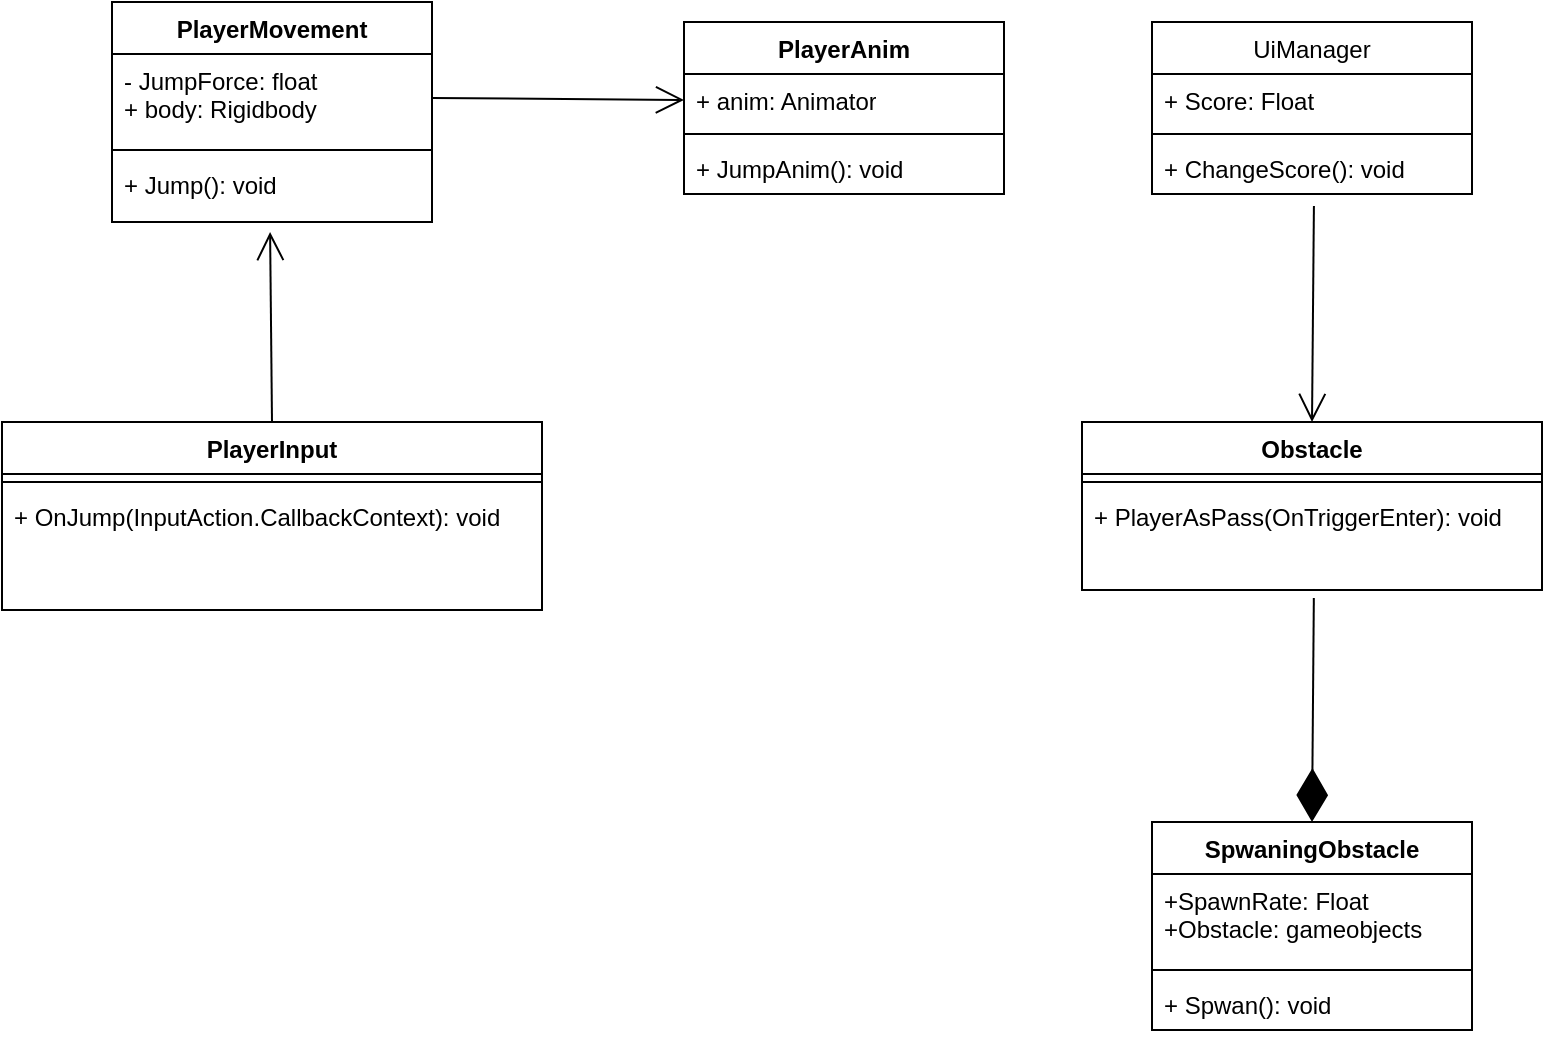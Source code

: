<mxfile version="22.1.21" type="github">
  <diagram name="Page-1" id="wdmLY_26P9f-C1_KY3Lz">
    <mxGraphModel dx="1434" dy="794" grid="1" gridSize="10" guides="1" tooltips="1" connect="1" arrows="1" fold="1" page="1" pageScale="1" pageWidth="827" pageHeight="1169" math="0" shadow="0">
      <root>
        <mxCell id="0" />
        <mxCell id="1" parent="0" />
        <mxCell id="X7963S4kCYDM1sW808jM-11" value="PlayerMovement" style="swimlane;fontStyle=1;align=center;verticalAlign=top;childLayout=stackLayout;horizontal=1;startSize=26;horizontalStack=0;resizeParent=1;resizeParentMax=0;resizeLast=0;collapsible=1;marginBottom=0;whiteSpace=wrap;html=1;" parent="1" vertex="1">
          <mxGeometry x="155" y="220" width="160" height="110" as="geometry" />
        </mxCell>
        <mxCell id="X7963S4kCYDM1sW808jM-12" value="- JumpForce: float&lt;br&gt;+ body: Rigidbody&lt;br&gt;" style="text;strokeColor=none;fillColor=none;align=left;verticalAlign=top;spacingLeft=4;spacingRight=4;overflow=hidden;rotatable=0;points=[[0,0.5],[1,0.5]];portConstraint=eastwest;whiteSpace=wrap;html=1;" parent="X7963S4kCYDM1sW808jM-11" vertex="1">
          <mxGeometry y="26" width="160" height="44" as="geometry" />
        </mxCell>
        <mxCell id="X7963S4kCYDM1sW808jM-13" value="" style="line;strokeWidth=1;fillColor=none;align=left;verticalAlign=middle;spacingTop=-1;spacingLeft=3;spacingRight=3;rotatable=0;labelPosition=right;points=[];portConstraint=eastwest;strokeColor=inherit;" parent="X7963S4kCYDM1sW808jM-11" vertex="1">
          <mxGeometry y="70" width="160" height="8" as="geometry" />
        </mxCell>
        <mxCell id="X7963S4kCYDM1sW808jM-14" value="+ Jump(): void" style="text;strokeColor=none;fillColor=none;align=left;verticalAlign=top;spacingLeft=4;spacingRight=4;overflow=hidden;rotatable=0;points=[[0,0.5],[1,0.5]];portConstraint=eastwest;whiteSpace=wrap;html=1;" parent="X7963S4kCYDM1sW808jM-11" vertex="1">
          <mxGeometry y="78" width="160" height="32" as="geometry" />
        </mxCell>
        <mxCell id="X7963S4kCYDM1sW808jM-21" value="PlayerAnim" style="swimlane;fontStyle=1;align=center;verticalAlign=top;childLayout=stackLayout;horizontal=1;startSize=26;horizontalStack=0;resizeParent=1;resizeParentMax=0;resizeLast=0;collapsible=1;marginBottom=0;whiteSpace=wrap;html=1;" parent="1" vertex="1">
          <mxGeometry x="441" y="230" width="160" height="86" as="geometry" />
        </mxCell>
        <mxCell id="X7963S4kCYDM1sW808jM-22" value="+ anim: Animator" style="text;strokeColor=none;fillColor=none;align=left;verticalAlign=top;spacingLeft=4;spacingRight=4;overflow=hidden;rotatable=0;points=[[0,0.5],[1,0.5]];portConstraint=eastwest;whiteSpace=wrap;html=1;" parent="X7963S4kCYDM1sW808jM-21" vertex="1">
          <mxGeometry y="26" width="160" height="26" as="geometry" />
        </mxCell>
        <mxCell id="X7963S4kCYDM1sW808jM-23" value="" style="line;strokeWidth=1;fillColor=none;align=left;verticalAlign=middle;spacingTop=-1;spacingLeft=3;spacingRight=3;rotatable=0;labelPosition=right;points=[];portConstraint=eastwest;strokeColor=inherit;" parent="X7963S4kCYDM1sW808jM-21" vertex="1">
          <mxGeometry y="52" width="160" height="8" as="geometry" />
        </mxCell>
        <mxCell id="X7963S4kCYDM1sW808jM-24" value="+ JumpAnim(): void" style="text;strokeColor=none;fillColor=none;align=left;verticalAlign=top;spacingLeft=4;spacingRight=4;overflow=hidden;rotatable=0;points=[[0,0.5],[1,0.5]];portConstraint=eastwest;whiteSpace=wrap;html=1;" parent="X7963S4kCYDM1sW808jM-21" vertex="1">
          <mxGeometry y="60" width="160" height="26" as="geometry" />
        </mxCell>
        <mxCell id="X7963S4kCYDM1sW808jM-25" value="PlayerInput" style="swimlane;fontStyle=1;align=center;verticalAlign=top;childLayout=stackLayout;horizontal=1;startSize=26;horizontalStack=0;resizeParent=1;resizeParentMax=0;resizeLast=0;collapsible=1;marginBottom=0;whiteSpace=wrap;html=1;" parent="1" vertex="1">
          <mxGeometry x="100" y="430" width="270" height="94" as="geometry" />
        </mxCell>
        <mxCell id="X7963S4kCYDM1sW808jM-27" value="" style="line;strokeWidth=1;fillColor=none;align=left;verticalAlign=middle;spacingTop=-1;spacingLeft=3;spacingRight=3;rotatable=0;labelPosition=right;points=[];portConstraint=eastwest;strokeColor=inherit;" parent="X7963S4kCYDM1sW808jM-25" vertex="1">
          <mxGeometry y="26" width="270" height="8" as="geometry" />
        </mxCell>
        <mxCell id="X7963S4kCYDM1sW808jM-28" value="+ OnJump(InputAction.CallbackContext): void" style="text;strokeColor=none;fillColor=none;align=left;verticalAlign=top;spacingLeft=4;spacingRight=4;overflow=hidden;rotatable=0;points=[[0,0.5],[1,0.5]];portConstraint=eastwest;whiteSpace=wrap;html=1;" parent="X7963S4kCYDM1sW808jM-25" vertex="1">
          <mxGeometry y="34" width="270" height="60" as="geometry" />
        </mxCell>
        <mxCell id="AytFjlPxujWpWhktH3bS-1" value="" style="endArrow=open;endFill=1;endSize=12;html=1;rounded=0;entryX=0.494;entryY=1.156;entryDx=0;entryDy=0;entryPerimeter=0;exitX=0.5;exitY=0;exitDx=0;exitDy=0;" edge="1" parent="1" source="X7963S4kCYDM1sW808jM-25" target="X7963S4kCYDM1sW808jM-14">
          <mxGeometry width="160" relative="1" as="geometry">
            <mxPoint x="291" y="390" as="sourcePoint" />
            <mxPoint x="451" y="390" as="targetPoint" />
          </mxGeometry>
        </mxCell>
        <mxCell id="AytFjlPxujWpWhktH3bS-2" value="" style="endArrow=open;endFill=1;endSize=12;html=1;rounded=0;exitX=1;exitY=0.5;exitDx=0;exitDy=0;entryX=0;entryY=0.5;entryDx=0;entryDy=0;" edge="1" parent="1" source="X7963S4kCYDM1sW808jM-12" target="X7963S4kCYDM1sW808jM-22">
          <mxGeometry width="160" relative="1" as="geometry">
            <mxPoint x="321" y="380" as="sourcePoint" />
            <mxPoint x="481" y="380" as="targetPoint" />
          </mxGeometry>
        </mxCell>
        <mxCell id="AytFjlPxujWpWhktH3bS-3" value="UiManager" style="swimlane;fontStyle=0;align=center;verticalAlign=top;childLayout=stackLayout;horizontal=1;startSize=26;horizontalStack=0;resizeParent=1;resizeParentMax=0;resizeLast=0;collapsible=1;marginBottom=0;whiteSpace=wrap;html=1;" vertex="1" parent="1">
          <mxGeometry x="675" y="230" width="160" height="86" as="geometry" />
        </mxCell>
        <mxCell id="AytFjlPxujWpWhktH3bS-4" value="+ Score: Float" style="text;strokeColor=none;fillColor=none;align=left;verticalAlign=top;spacingLeft=4;spacingRight=4;overflow=hidden;rotatable=0;points=[[0,0.5],[1,0.5]];portConstraint=eastwest;whiteSpace=wrap;html=1;fontStyle=0" vertex="1" parent="AytFjlPxujWpWhktH3bS-3">
          <mxGeometry y="26" width="160" height="26" as="geometry" />
        </mxCell>
        <mxCell id="AytFjlPxujWpWhktH3bS-5" value="" style="line;strokeWidth=1;fillColor=none;align=left;verticalAlign=middle;spacingTop=-1;spacingLeft=3;spacingRight=3;rotatable=0;labelPosition=right;points=[];portConstraint=eastwest;strokeColor=inherit;fontStyle=0" vertex="1" parent="AytFjlPxujWpWhktH3bS-3">
          <mxGeometry y="52" width="160" height="8" as="geometry" />
        </mxCell>
        <mxCell id="AytFjlPxujWpWhktH3bS-6" value="+ ChangeScore(): void" style="text;strokeColor=none;fillColor=none;align=left;verticalAlign=top;spacingLeft=4;spacingRight=4;overflow=hidden;rotatable=0;points=[[0,0.5],[1,0.5]];portConstraint=eastwest;whiteSpace=wrap;html=1;fontStyle=0" vertex="1" parent="AytFjlPxujWpWhktH3bS-3">
          <mxGeometry y="60" width="160" height="26" as="geometry" />
        </mxCell>
        <mxCell id="AytFjlPxujWpWhktH3bS-7" value="Obstacle" style="swimlane;fontStyle=1;align=center;verticalAlign=top;childLayout=stackLayout;horizontal=1;startSize=26;horizontalStack=0;resizeParent=1;resizeParentMax=0;resizeLast=0;collapsible=1;marginBottom=0;whiteSpace=wrap;html=1;" vertex="1" parent="1">
          <mxGeometry x="640" y="430" width="230" height="84" as="geometry" />
        </mxCell>
        <mxCell id="AytFjlPxujWpWhktH3bS-9" value="" style="line;strokeWidth=1;fillColor=none;align=left;verticalAlign=middle;spacingTop=-1;spacingLeft=3;spacingRight=3;rotatable=0;labelPosition=right;points=[];portConstraint=eastwest;strokeColor=inherit;" vertex="1" parent="AytFjlPxujWpWhktH3bS-7">
          <mxGeometry y="26" width="230" height="8" as="geometry" />
        </mxCell>
        <mxCell id="AytFjlPxujWpWhktH3bS-10" value="+ PlayerAsPass(OnTriggerEnter): void" style="text;strokeColor=none;fillColor=none;align=left;verticalAlign=top;spacingLeft=4;spacingRight=4;overflow=hidden;rotatable=0;points=[[0,0.5],[1,0.5]];portConstraint=eastwest;whiteSpace=wrap;html=1;" vertex="1" parent="AytFjlPxujWpWhktH3bS-7">
          <mxGeometry y="34" width="230" height="50" as="geometry" />
        </mxCell>
        <mxCell id="AytFjlPxujWpWhktH3bS-11" value="SpwaningObstacle" style="swimlane;fontStyle=1;align=center;verticalAlign=top;childLayout=stackLayout;horizontal=1;startSize=26;horizontalStack=0;resizeParent=1;resizeParentMax=0;resizeLast=0;collapsible=1;marginBottom=0;whiteSpace=wrap;html=1;" vertex="1" parent="1">
          <mxGeometry x="675" y="630" width="160" height="104" as="geometry" />
        </mxCell>
        <mxCell id="AytFjlPxujWpWhktH3bS-12" value="+SpawnRate: Float&lt;br&gt;+Obstacle: gameobjects" style="text;strokeColor=none;fillColor=none;align=left;verticalAlign=top;spacingLeft=4;spacingRight=4;overflow=hidden;rotatable=0;points=[[0,0.5],[1,0.5]];portConstraint=eastwest;whiteSpace=wrap;html=1;" vertex="1" parent="AytFjlPxujWpWhktH3bS-11">
          <mxGeometry y="26" width="160" height="44" as="geometry" />
        </mxCell>
        <mxCell id="AytFjlPxujWpWhktH3bS-13" value="" style="line;strokeWidth=1;fillColor=none;align=left;verticalAlign=middle;spacingTop=-1;spacingLeft=3;spacingRight=3;rotatable=0;labelPosition=right;points=[];portConstraint=eastwest;strokeColor=inherit;" vertex="1" parent="AytFjlPxujWpWhktH3bS-11">
          <mxGeometry y="70" width="160" height="8" as="geometry" />
        </mxCell>
        <mxCell id="AytFjlPxujWpWhktH3bS-14" value="+ Spwan(): void" style="text;strokeColor=none;fillColor=none;align=left;verticalAlign=top;spacingLeft=4;spacingRight=4;overflow=hidden;rotatable=0;points=[[0,0.5],[1,0.5]];portConstraint=eastwest;whiteSpace=wrap;html=1;" vertex="1" parent="AytFjlPxujWpWhktH3bS-11">
          <mxGeometry y="78" width="160" height="26" as="geometry" />
        </mxCell>
        <mxCell id="AytFjlPxujWpWhktH3bS-15" value="" style="endArrow=diamondThin;endFill=1;endSize=24;html=1;rounded=0;exitX=0.504;exitY=1.08;exitDx=0;exitDy=0;exitPerimeter=0;entryX=0.5;entryY=0;entryDx=0;entryDy=0;" edge="1" parent="1" source="AytFjlPxujWpWhktH3bS-10" target="AytFjlPxujWpWhktH3bS-11">
          <mxGeometry width="160" relative="1" as="geometry">
            <mxPoint x="640" y="590" as="sourcePoint" />
            <mxPoint x="800" y="590" as="targetPoint" />
          </mxGeometry>
        </mxCell>
        <mxCell id="AytFjlPxujWpWhktH3bS-16" value="" style="endArrow=open;endFill=1;endSize=12;html=1;rounded=0;exitX=0.506;exitY=1.231;exitDx=0;exitDy=0;exitPerimeter=0;entryX=0.5;entryY=0;entryDx=0;entryDy=0;" edge="1" parent="1" source="AytFjlPxujWpWhktH3bS-6" target="AytFjlPxujWpWhktH3bS-7">
          <mxGeometry width="160" relative="1" as="geometry">
            <mxPoint x="770" y="370" as="sourcePoint" />
            <mxPoint x="930" y="370" as="targetPoint" />
          </mxGeometry>
        </mxCell>
      </root>
    </mxGraphModel>
  </diagram>
</mxfile>
